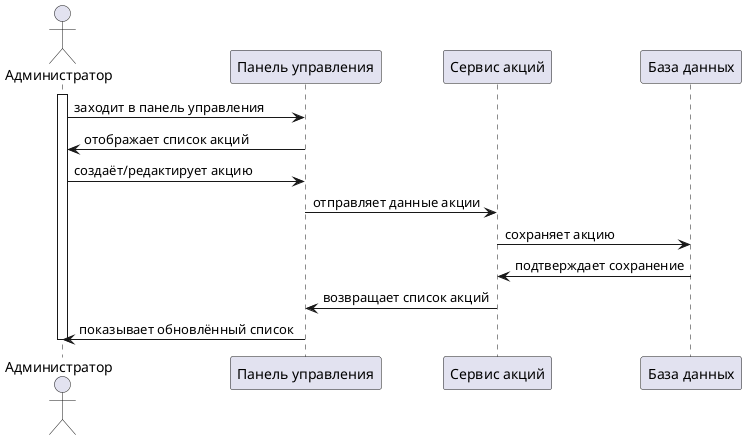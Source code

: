 @startuml
'Диаграмма последовательности — управление акциями'
actor Администратор
participant "Панель управления" as Panel
participant "Сервис акций" as Service
participant "База данных" as DB
activate Администратор
Администратор -> Panel : заходит в панель управления
Panel -> Администратор : отображает список акций
Администратор -> Panel : создаёт/редактирует акцию
Panel -> Service : отправляет данные акции
Service -> DB : сохраняет акцию
DB -> Service : подтверждает сохранение
Service -> Panel : возвращает список акций
Panel -> Администратор : показывает обновлённый список
deactivate Администратор
@enduml
